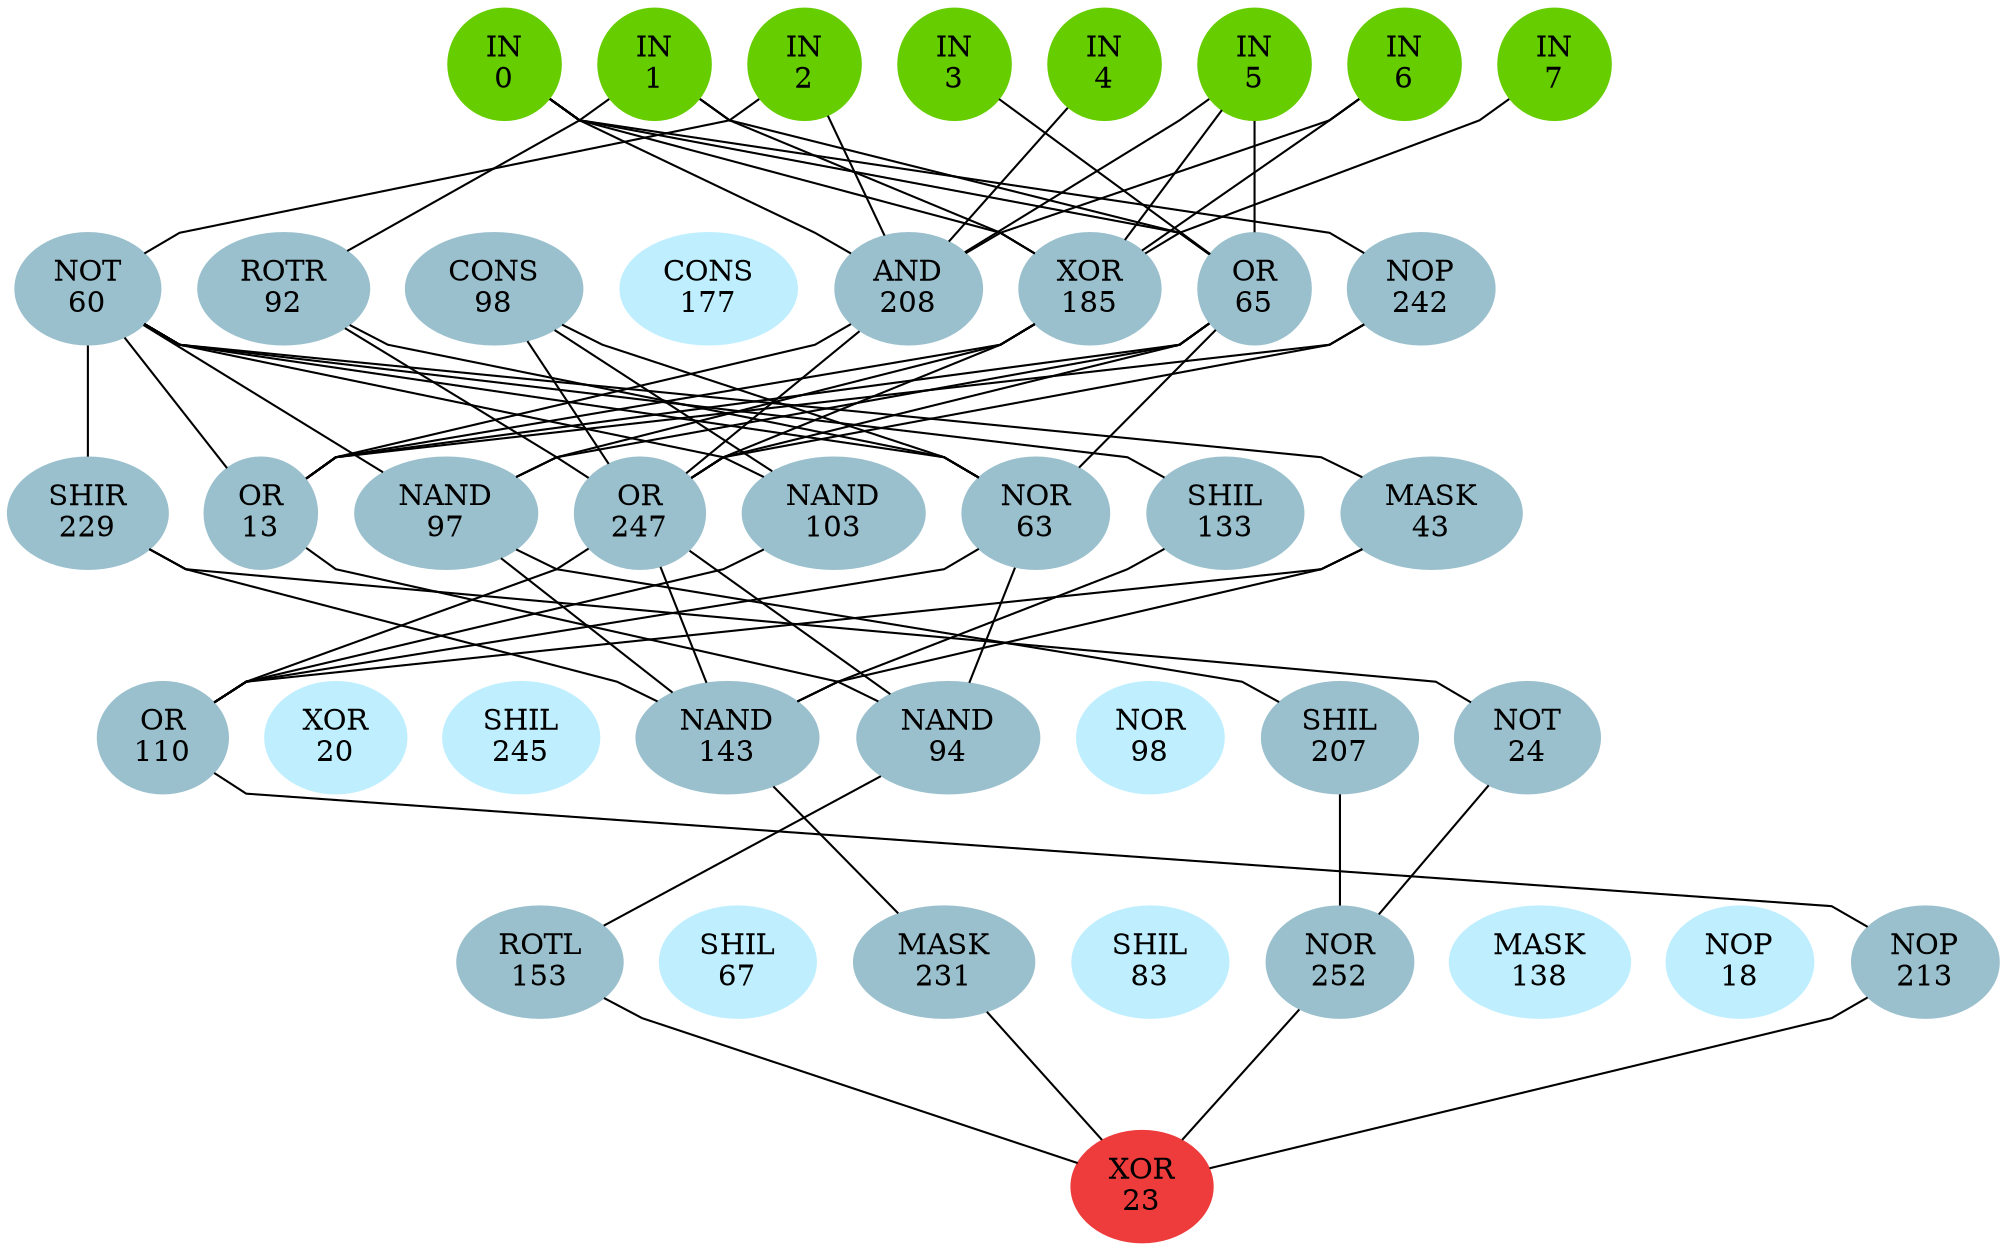 graph EACircuit {
rankdir=BT;
ranksep=0.75;
ordering=out;
splines=polyline;
node [style=filled, color=lightblue2];

{ rank=same;
node [color=chartreuse3];
"-1_0"[label="IN\n0"];
node [color=chartreuse3];
"-1_1"[label="IN\n1"];
node [color=chartreuse3];
"-1_2"[label="IN\n2"];
node [color=chartreuse3];
"-1_3"[label="IN\n3"];
node [color=chartreuse3];
"-1_4"[label="IN\n4"];
node [color=chartreuse3];
"-1_5"[label="IN\n5"];
node [color=chartreuse3];
"-1_6"[label="IN\n6"];
node [color=chartreuse3];
"-1_7"[label="IN\n7"];
}
{ rank=same;
node [color=lightblue3];
"0_0"[label="NOT\n60"];
node [color=lightblue3];
"0_1"[label="ROTR\n92"];
node [color=lightblue3];
"0_2"[label="CONS\n98"];
node [color=lightblue1];
"0_3"[label="CONS\n177"];
node [color=lightblue3];
"0_4"[label="AND\n208"];
node [color=lightblue3];
"0_5"[label="XOR\n185"];
node [color=lightblue3];
"0_6"[label="OR\n65"];
node [color=lightblue3];
"0_7"[label="NOP\n242"];
}
{ rank=same;
node [color=lightblue3];
"1_0"[label="SHIR\n229"];
node [color=lightblue3];
"1_1"[label="OR\n13"];
node [color=lightblue3];
"1_2"[label="NAND\n97"];
node [color=lightblue3];
"1_3"[label="OR\n247"];
node [color=lightblue3];
"1_4"[label="NAND\n103"];
node [color=lightblue3];
"1_5"[label="NOR\n63"];
node [color=lightblue3];
"1_6"[label="SHIL\n133"];
node [color=lightblue3];
"1_7"[label="MASK\n43"];
}
{ rank=same;
node [color=lightblue3];
"2_0"[label="OR\n110"];
node [color=lightblue1];
"2_1"[label="XOR\n20"];
node [color=lightblue1];
"2_2"[label="SHIL\n245"];
node [color=lightblue3];
"2_3"[label="NAND\n143"];
node [color=lightblue3];
"2_4"[label="NAND\n94"];
node [color=lightblue1];
"2_5"[label="NOR\n98"];
node [color=lightblue3];
"2_6"[label="SHIL\n207"];
node [color=lightblue3];
"2_7"[label="NOT\n24"];
}
{ rank=same;
node [color=lightblue3];
"3_0"[label="ROTL\n153"];
node [color=lightblue1];
"3_1"[label="SHIL\n67"];
node [color=lightblue3];
"3_2"[label="MASK\n231"];
node [color=lightblue1];
"3_3"[label="SHIL\n83"];
node [color=lightblue3];
"3_4"[label="NOR\n252"];
node [color=lightblue1];
"3_5"[label="MASK\n138"];
node [color=lightblue1];
"3_6"[label="NOP\n18"];
node [color=lightblue3];
"3_7"[label="NOP\n213"];
}
{ rank=same;
node [color=brown2];
"4_0"[label="XOR\n23"];
}
edge[style=invis];
"-1_0" -- "-1_1" -- "-1_2" -- "-1_3" -- "-1_4" -- "-1_5" -- "-1_6" -- "-1_7";
"0_0" -- "0_1" -- "0_2" -- "0_3" -- "0_4" -- "0_5" -- "0_6" -- "0_7";
"1_0" -- "1_1" -- "1_2" -- "1_3" -- "1_4" -- "1_5" -- "1_6" -- "1_7";
"2_0" -- "2_1" -- "2_2" -- "2_3" -- "2_4" -- "2_5" -- "2_6" -- "2_7";
"3_0" -- "3_1" -- "3_2" -- "3_3" -- "3_4" -- "3_5" -- "3_6" -- "3_7";
"4_0" -- "4_0";
edge[style=solid];
"0_0" -- "-1_2";
"0_1" -- "-1_1";
"0_4" -- "-1_0";
"0_4" -- "-1_2";
"0_4" -- "-1_4";
"0_4" -- "-1_5";
"0_4" -- "-1_6";
"0_5" -- "-1_0";
"0_5" -- "-1_1";
"0_5" -- "-1_5";
"0_5" -- "-1_6";
"0_5" -- "-1_7";
"0_6" -- "-1_0";
"0_6" -- "-1_1";
"0_6" -- "-1_3";
"0_6" -- "-1_5";
"0_7" -- "-1_0";
"1_0" -- "0_0";
"1_1" -- "0_0";
"1_1" -- "0_4";
"1_1" -- "0_5";
"1_1" -- "0_6";
"1_1" -- "0_7";
"1_2" -- "0_0";
"1_2" -- "0_5";
"1_2" -- "0_6";
"1_3" -- "0_1";
"1_3" -- "0_2";
"1_3" -- "0_4";
"1_3" -- "0_5";
"1_3" -- "0_6";
"1_3" -- "0_7";
"1_4" -- "0_0";
"1_4" -- "0_2";
"1_5" -- "0_0";
"1_5" -- "0_1";
"1_5" -- "0_2";
"1_5" -- "0_6";
"1_6" -- "0_0";
"1_7" -- "0_0";
"2_0" -- "1_3";
"2_0" -- "1_4";
"2_0" -- "1_5";
"2_0" -- "1_7";
"2_3" -- "1_0";
"2_3" -- "1_2";
"2_3" -- "1_3";
"2_3" -- "1_6";
"2_3" -- "1_7";
"2_4" -- "1_1";
"2_4" -- "1_3";
"2_4" -- "1_5";
"2_6" -- "1_2";
"2_7" -- "1_0";
"3_0" -- "2_4";
"3_2" -- "2_3";
"3_4" -- "2_6";
"3_4" -- "2_7";
"3_7" -- "2_0";
"4_0" -- "3_0";
"4_0" -- "3_2";
"4_0" -- "3_4";
"4_0" -- "3_7";
}